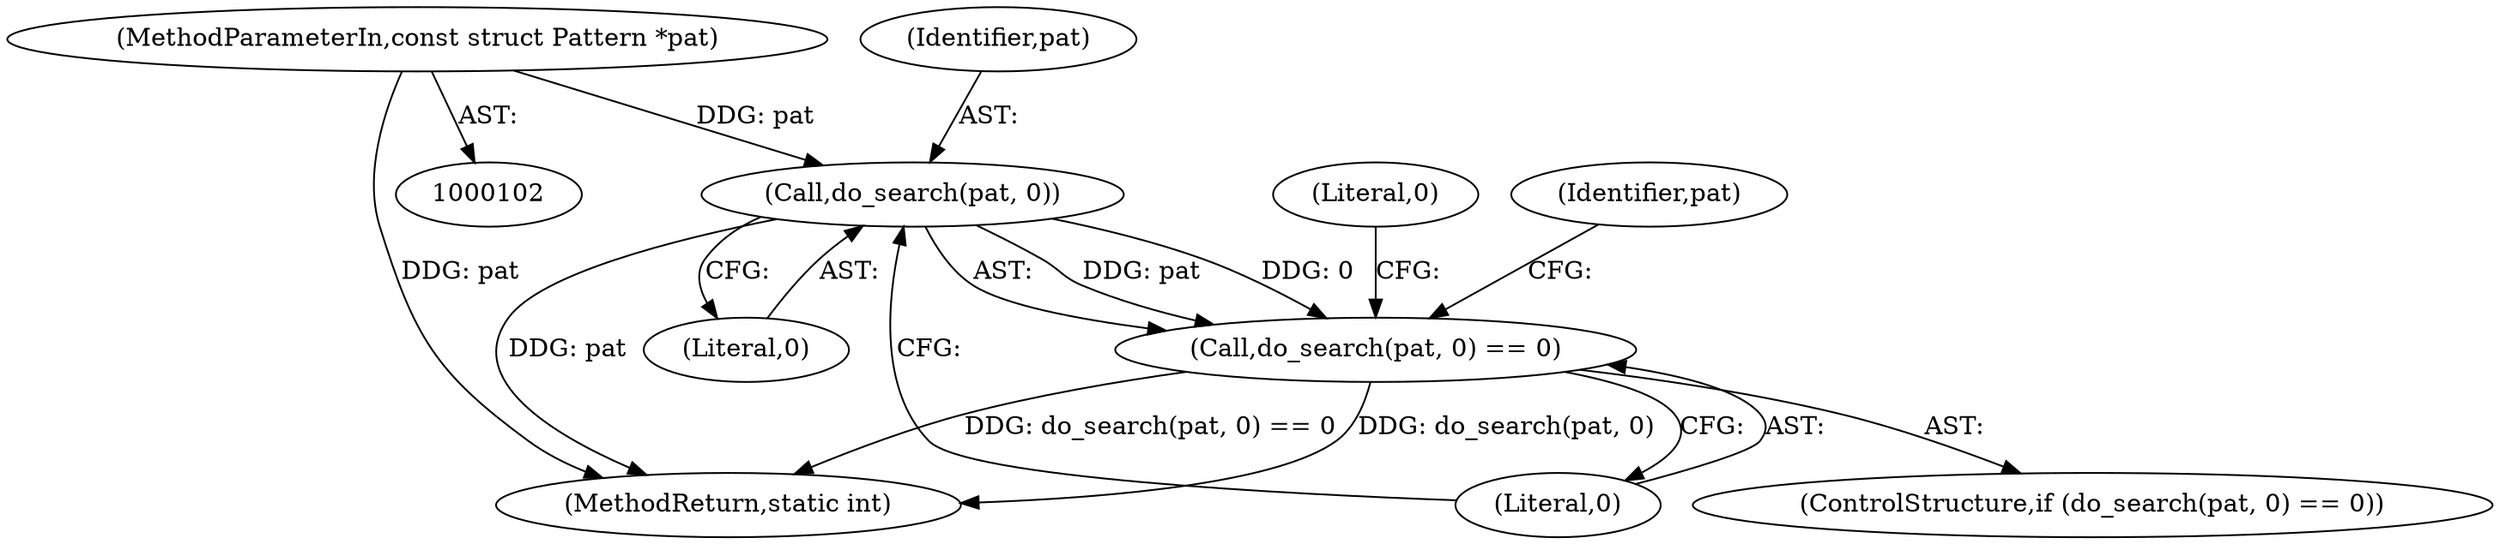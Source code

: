 digraph "0_neomutt_e52393740334443ae0206cab2d7caef381646725_1@pointer" {
"1000104" [label="(MethodParameterIn,const struct Pattern *pat)"];
"1000109" [label="(Call,do_search(pat, 0))"];
"1000108" [label="(Call,do_search(pat, 0) == 0)"];
"1000114" [label="(Literal,0)"];
"1000350" [label="(MethodReturn,static int)"];
"1000104" [label="(MethodParameterIn,const struct Pattern *pat)"];
"1000108" [label="(Call,do_search(pat, 0) == 0)"];
"1000107" [label="(ControlStructure,if (do_search(pat, 0) == 0))"];
"1000110" [label="(Identifier,pat)"];
"1000112" [label="(Literal,0)"];
"1000117" [label="(Identifier,pat)"];
"1000111" [label="(Literal,0)"];
"1000109" [label="(Call,do_search(pat, 0))"];
"1000104" -> "1000102"  [label="AST: "];
"1000104" -> "1000350"  [label="DDG: pat"];
"1000104" -> "1000109"  [label="DDG: pat"];
"1000109" -> "1000108"  [label="AST: "];
"1000109" -> "1000111"  [label="CFG: "];
"1000110" -> "1000109"  [label="AST: "];
"1000111" -> "1000109"  [label="AST: "];
"1000112" -> "1000109"  [label="CFG: "];
"1000109" -> "1000350"  [label="DDG: pat"];
"1000109" -> "1000108"  [label="DDG: pat"];
"1000109" -> "1000108"  [label="DDG: 0"];
"1000108" -> "1000107"  [label="AST: "];
"1000108" -> "1000112"  [label="CFG: "];
"1000112" -> "1000108"  [label="AST: "];
"1000114" -> "1000108"  [label="CFG: "];
"1000117" -> "1000108"  [label="CFG: "];
"1000108" -> "1000350"  [label="DDG: do_search(pat, 0) == 0"];
"1000108" -> "1000350"  [label="DDG: do_search(pat, 0)"];
}
